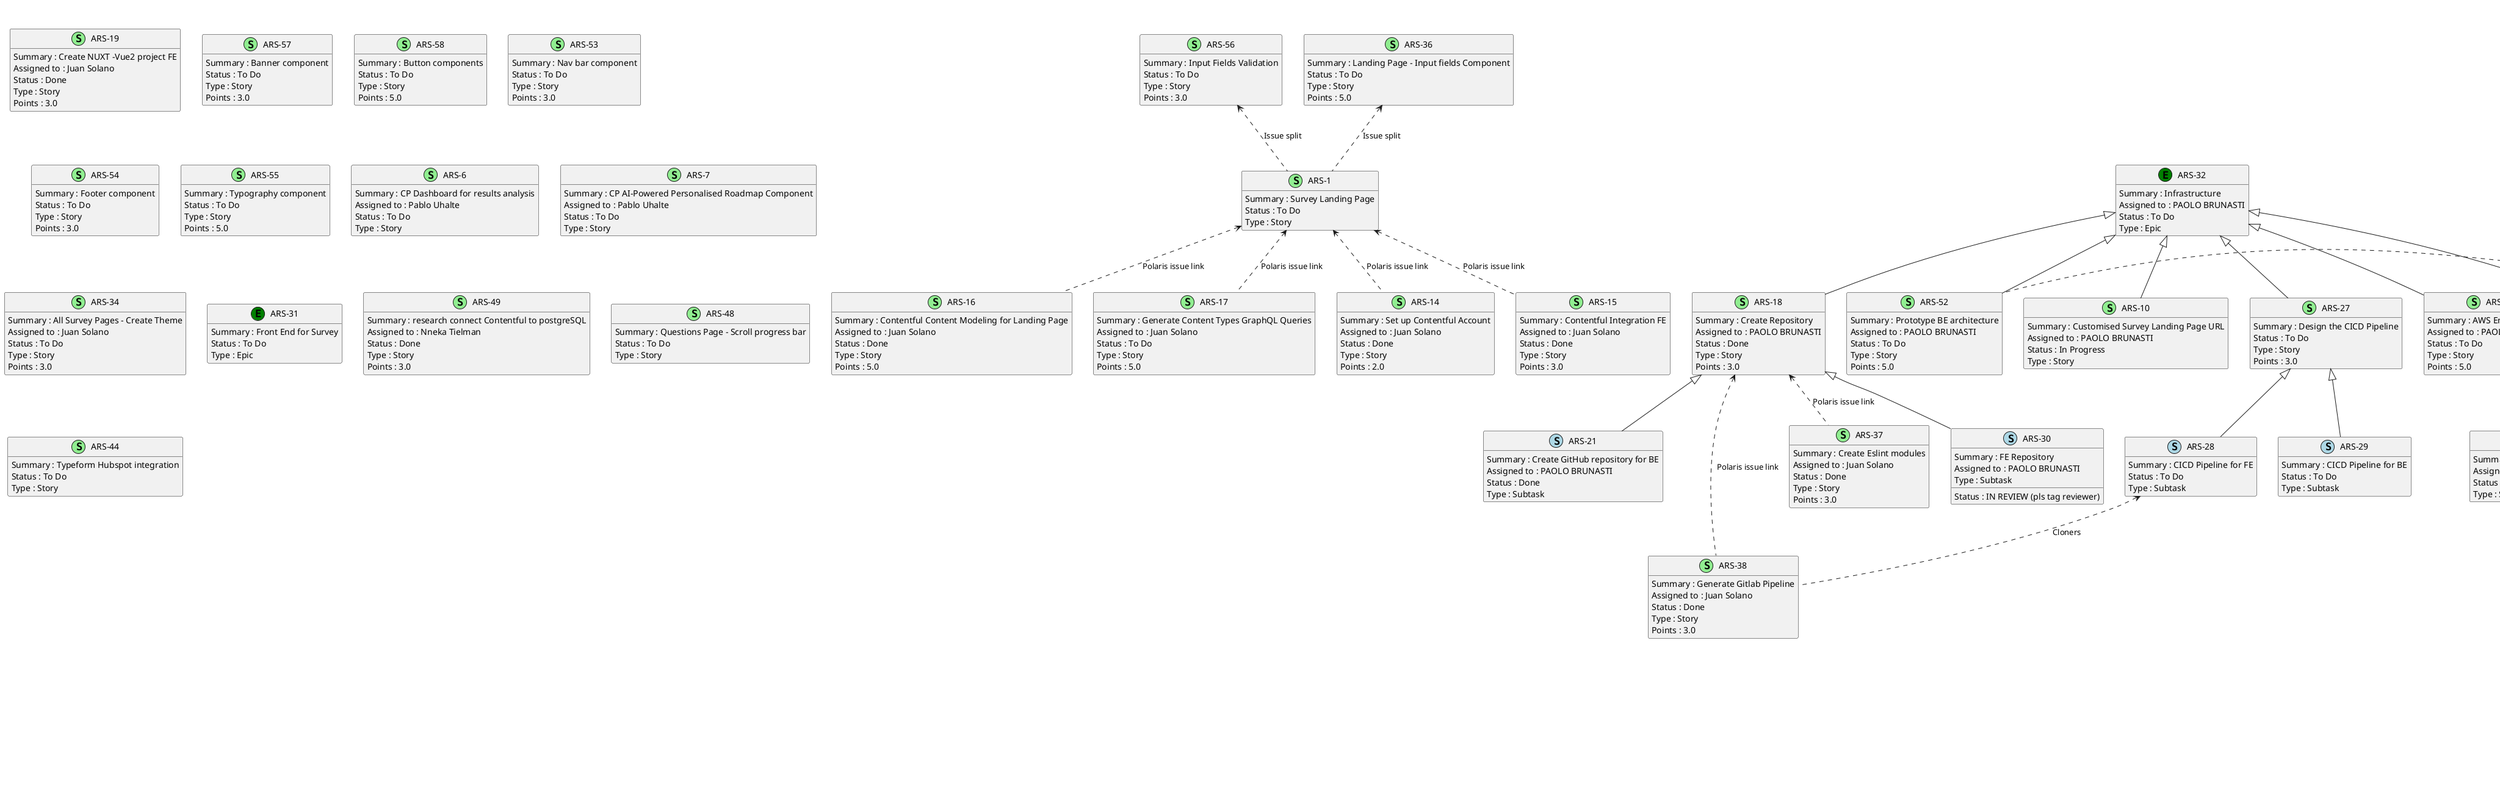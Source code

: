 @startuml
'https://plantuml.com/class-diagram

' GENERATE CLASS DIAGRAM ===========
' Generated at    : Tue May 14 12:25:21 CEST 2024

title Jira Tickets general diagram
hide empty members

legend
Jira Ticket Status
----
(Done) : 11
(To Do) : 41
(IN REVIEW (pls tag reviewer)) : 2
(In Progress) : 2
----
Jira Ticket Types
----
(Subtask) : 10
(Epic) : 3
(Story) : 43
end legend


' Jira Tickets =======
class "ARS-16" << (S,lightgreen) >> {
  Summary : Contentful Content Modeling for Landing Page
  Assigned to : Juan Solano
  Status : Done
  Type : Story
  Points : 5.0
}

class "ARS-17" << (S,lightgreen) >> {
  Summary : Generate Content Types GraphQL Queries
  Assigned to : Juan Solano
  Status : To Do
  Type : Story
  Points : 5.0
}

class "ARS-18" << (S,lightgreen) >> {
  Summary : Create Repository
  Assigned to : PAOLO BRUNASTI
  Status : Done
  Type : Story
  Points : 3.0
}

class "ARS-19" << (S,lightgreen) >> {
  Summary : Create NUXT -Vue2 project FE
  Assigned to : Juan Solano
  Status : Done
  Type : Story
  Points : 3.0
}

class "ARS-50" << (S,lightblue) >> {
  Summary : Update User structure with info from Figma
  Assigned to : PAOLO BRUNASTI
  Status : To Do
  Type : Subtask
}

class "ARS-51" << (S,lightblue) >> {
  Summary : Create structure for the storage of the different answers for each dimension depending on the stage
  Assigned to : PAOLO BRUNASTI
  Status : To Do
  Type : Subtask
}

class "ARS-56" << (S,lightgreen) >> {
  Summary : Input Fields Validation
  Status : To Do
  Type : Story
  Points : 3.0
}

class "ARS-12" << (S,lightblue) >> {
  Summary : Send email to customer with the PDF as attachment
  Assigned to : PAOLO BRUNASTI
  Status : To Do
  Type : Subtask
}

class "ARS-57" << (S,lightgreen) >> {
  Summary : Banner component
  Status : To Do
  Type : Story
  Points : 3.0
}

class "ARS-13" << (S,lightblue) >> {
  Summary : Activation of the process of generating and sending the email
  Assigned to : PAOLO BRUNASTI
  Status : To Do
  Type : Subtask
}

class "ARS-58" << (S,lightgreen) >> {
  Summary : Button components
  Status : To Do
  Type : Story
  Points : 5.0
}

class "ARS-14" << (S,lightgreen) >> {
  Summary : Set up Contentful Account
  Assigned to : Juan Solano
  Status : Done
  Type : Story
  Points : 2.0
}

class "ARS-15" << (S,lightgreen) >> {
  Summary : Contentful Integration FE
  Assigned to : Juan Solano
  Status : Done
  Type : Story
  Points : 3.0
}

class "ARS-52" << (S,lightgreen) >> {
  Summary : Prototype BE architecture
  Assigned to : PAOLO BRUNASTI
  Status : To Do
  Type : Story
  Points : 5.0
}

class "ARS-53" << (S,lightgreen) >> {
  Summary : Nav bar component
  Status : To Do
  Type : Story
  Points : 3.0
}

class "ARS-54" << (S,lightgreen) >> {
  Summary : Footer component
  Status : To Do
  Type : Story
  Points : 3.0
}

class "ARS-10" << (S,lightgreen) >> {
  Summary : Customised Survey Landing Page URL
  Assigned to : PAOLO BRUNASTI
  Status : In Progress
  Type : Story
}

class "ARS-55" << (S,lightgreen) >> {
  Summary : Typography component
  Status : To Do
  Type : Story
  Points : 5.0
}

class "ARS-11" << (S,lightblue) >> {
  Summary : Generate the PDF with the report for a single survey response
  Assigned to : PAOLO BRUNASTI
  Status : To Do
  Type : Subtask
}

class "ARS-27" << (S,lightgreen) >> {
  Summary : Design the CICD Pipeline
  Status : To Do
  Type : Story
  Points : 3.0
}

class "ARS-28" << (S,lightblue) >> {
  Summary : CICD Pipeline for FE
  Status : To Do
  Type : Subtask
}

class "ARS-29" << (S,lightblue) >> {
  Summary : CICD Pipeline for BE
  Status : To Do
  Type : Subtask
}

class "ARS-23" << (S,lightgreen) >> {
  Summary : Model BE DB
  Assigned to : PAOLO BRUNASTI
  Status : IN REVIEW (pls tag reviewer)
  Type : Story
  Points : 5.0
}

class "ARS-24" << (S,lightgreen) >> {
  Summary : DB Connection from Python
  Assigned to : PAOLO BRUNASTI
  Status : To Do
  Type : Story
  Points : 3.0
}

class "ARS-25" << (S,lightgreen) >> {
  Summary : Design APIs
  Assigned to : Nneka Tielman
  Status : In Progress
  Type : Story
  Points : 5.0
}

class "ARS-26" << (S,lightgreen) >> {
  Summary : Implement APIs
  Status : To Do
  Type : Story
  Points : 8.0
}

class "ARS-20" << (E,green) >> {
  Summary : Back End for Survey
  Assigned to : PAOLO BRUNASTI
  Status : To Do
  Type : Epic
}

class "ARS-21" << (S,lightblue) >> {
  Summary : Create GitHub repository for BE
  Assigned to : PAOLO BRUNASTI
  Status : Done
  Type : Subtask
}

class "ARS-22" << (S,lightgreen) >> {
  Summary : Define BE architecture
  Assigned to : PAOLO BRUNASTI
  Status : Done
  Type : Story
  Points : 5.0
}

class "ARS-38" << (S,lightgreen) >> {
  Summary : Generate Gitlab Pipeline
  Assigned to : Juan Solano
  Status : Done
  Type : Story
  Points : 3.0
}

class "ARS-39" << (S,lightblue) >> {
  Summary : Investigate HubSpot integration
  Assigned to : PAOLO BRUNASTI
  Status : To Do
  Type : Subtask
}

class "ARS-5" << (S,lightgreen) >> {
  Summary : Email with Results as a pdf
  Assigned to : PAOLO BRUNASTI
  Status : To Do
  Type : Story
}

class "ARS-6" << (S,lightgreen) >> {
  Summary : CP Dashboard for results analysis
  Assigned to : Pablo Uhalte
  Status : To Do
  Type : Story
}

class "ARS-3" << (S,lightgreen) >> {
  Summary : Questions Page - Progress Bar Component
  Status : To Do
  Type : Story
}

class "ARS-4" << (S,lightgreen) >> {
  Summary : Survey Results Page
  Status : To Do
  Type : Story
}

class "ARS-9" << (S,lightgreen) >> {
  Summary : Results Page - Personalised High-Level Roadmap Component
  Status : To Do
  Type : Story
}

class "ARS-7" << (S,lightgreen) >> {
  Summary : CP AI-Powered Personalised Roadmap Component
  Assigned to : Pablo Uhalte
  Status : To Do
  Type : Story
}

class "ARS-8" << (S,lightgreen) >> {
  Summary : Results Page - Scoring Graphic Component
  Status : To Do
  Type : Story
}

class "ARS-34" << (S,lightgreen) >> {
  Summary : All Survey Pages - Create Theme
  Assigned to : Juan Solano
  Status : To Do
  Type : Story
  Points : 3.0
}

class "ARS-36" << (S,lightgreen) >> {
  Summary : Landing Page - Input fields Component
  Status : To Do
  Type : Story
  Points : 5.0
}

class "ARS-37" << (S,lightgreen) >> {
  Summary : Create Eslint modules
  Assigned to : Juan Solano
  Status : Done
  Type : Story
  Points : 3.0
}

class "ARS-30" << (S,lightblue) >> {
  Summary : FE Repository
  Assigned to : PAOLO BRUNASTI
  Status : IN REVIEW (pls tag reviewer)
  Type : Subtask
}

class "ARS-1" << (S,lightgreen) >> {
  Summary : Survey Landing Page
  Status : To Do
  Type : Story
}

class "ARS-31" << (E,green) >> {
  Summary : Front End for Survey
  Status : To Do
  Type : Epic
}

class "ARS-2" << (S,lightgreen) >> {
  Summary : Survey Questions Pages
  Status : To Do
  Type : Story
}

class "ARS-32" << (E,green) >> {
  Summary : Infrastructure
  Assigned to : PAOLO BRUNASTI
  Status : To Do
  Type : Epic
}

class "ARS-33" << (S,lightgreen) >> {
  Summary : Questions Page - Save Survey Progress
  Status : To Do
  Type : Story
}

class "ARS-49" << (S,lightgreen) >> {
  Summary : research connect Contentful to postgreSQL
  Assigned to : Nneka Tielman
  Status : Done
  Type : Story
  Points : 3.0
}

class "ARS-40" << (S,lightgreen) >> {
  Summary : AWS Environment
  Assigned to : PAOLO BRUNASTI
  Status : To Do
  Type : Story
  Points : 5.0
}

class "ARS-45" << (S,lightgreen) >> {
  Summary : Review Gitlab Pipeline
  Assigned to : PAOLO BRUNASTI
  Status : Done
  Type : Story
}

class "ARS-47" << (S,lightgreen) >> {
  Summary : Create View for results of the survey
  Assigned to : PAOLO BRUNASTI
  Status : To Do
  Type : Story
}

class "ARS-48" << (S,lightgreen) >> {
  Summary : Questions Page - Scroll progress bar
  Status : To Do
  Type : Story
}

class "ARS-41" << (S,lightgreen) >> {
  Summary : Questions Page - Personalised with company name
  Status : To Do
  Type : Story
}

class "ARS-42" << (S,lightgreen) >> {
  Summary : Results Page - Personalised Thank you message
  Status : To Do
  Type : Story
}

class "ARS-43" << (S,lightgreen) >> {
  Summary : Survey Hubspot integration
  Assigned to : PAOLO BRUNASTI
  Status : To Do
  Type : Story
}

class "ARS-44" << (S,lightgreen) >> {
  Summary : Typeform Hubspot integration
  Status : To Do
  Type : Story
}



' Parents =======
"ARS-32" <|-- "ARS-18"
"ARS-23" <|-- "ARS-50"
"ARS-23" <|-- "ARS-51"
"ARS-5" <|-- "ARS-12"
"ARS-5" <|-- "ARS-13"
"ARS-32" <|-- "ARS-52"
"ARS-32" <|-- "ARS-10"
"ARS-5" <|-- "ARS-11"
"ARS-32" <|-- "ARS-27"
"ARS-27" <|-- "ARS-28"
"ARS-27" <|-- "ARS-29"
"ARS-20" <|-- "ARS-23"
"ARS-20" <|-- "ARS-24"
"ARS-20" <|-- "ARS-25"
"ARS-20" <|-- "ARS-26"
"ARS-18" <|-- "ARS-21"
"ARS-20" <|-- "ARS-22"
"ARS-5" <|-- "ARS-39"
"ARS-20" <|-- "ARS-5"
"ARS-18" <|-- "ARS-30"
"ARS-32" <|-- "ARS-40"
"ARS-32" <|-- "ARS-45"
"ARS-20" <|-- "ARS-47"
"ARS-20" <|-- "ARS-43"


' Links =======
"ARS-18" <.. "ARS-37" : Polaris issue link

"ARS-18" <.. "ARS-38" : Polaris issue link

"ARS-56" <.. "ARS-1" : Issue split

"ARS-28" <.. "ARS-38" : Cloners

"ARS-22" <.. "ARS-52" : Cloners

"ARS-3" <.. "ARS-2" : Issue split

"ARS-9" <.. "ARS-4" : Issue split

"ARS-8" <.. "ARS-4" : Issue split

"ARS-36" <.. "ARS-1" : Issue split

"ARS-1" <.. "ARS-14" : Polaris issue link

"ARS-1" <.. "ARS-15" : Polaris issue link

"ARS-1" <.. "ARS-16" : Polaris issue link

"ARS-1" <.. "ARS-17" : Polaris issue link

"ARS-33" <.. "ARS-2" : Issue split

"ARS-47" <.. "ARS-23" : Relates

"ARS-41" <.. "ARS-2" : Polaris datapoint issue link

"ARS-42" <.. "ARS-4" : Polaris datapoint issue link



@enduml
